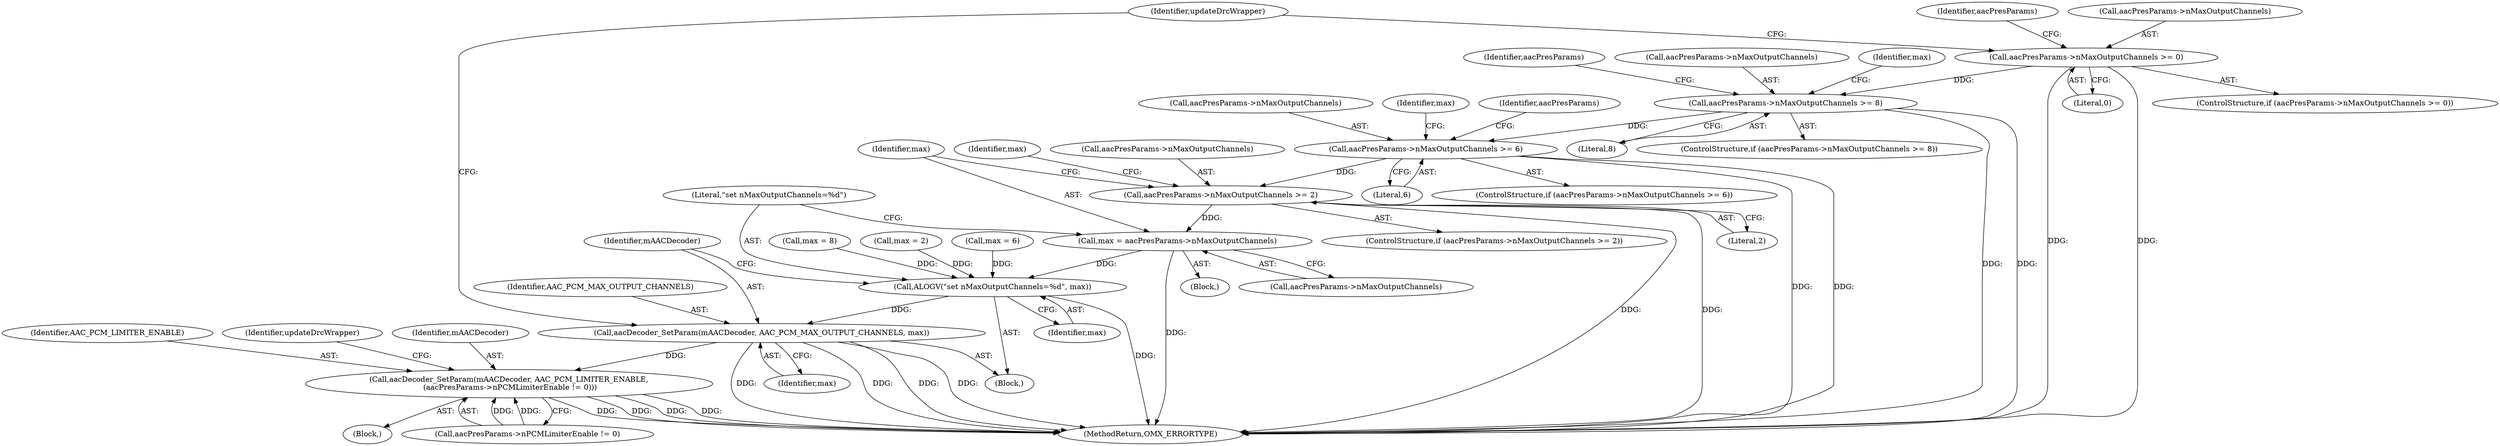 digraph "0_Android_295c883fe3105b19bcd0f9e07d54c6b589fc5bff_1@pointer" {
"1000215" [label="(Call,aacPresParams->nMaxOutputChannels >= 8)"];
"1000207" [label="(Call,aacPresParams->nMaxOutputChannels >= 0)"];
"1000226" [label="(Call,aacPresParams->nMaxOutputChannels >= 6)"];
"1000237" [label="(Call,aacPresParams->nMaxOutputChannels >= 2)"];
"1000248" [label="(Call,max = aacPresParams->nMaxOutputChannels)"];
"1000253" [label="(Call,ALOGV(\"set nMaxOutputChannels=%d\", max))"];
"1000256" [label="(Call,aacDecoder_SetParam(mAACDecoder, AAC_PCM_MAX_OUTPUT_CHANNELS, max))"];
"1000371" [label="(Call,aacDecoder_SetParam(mAACDecoder, AAC_PCM_LIMITER_ENABLE,\n (aacPresParams->nPCMLimiterEnable != 0)))"];
"1000241" [label="(Literal,2)"];
"1000206" [label="(ControlStructure,if (aacPresParams->nMaxOutputChannels >= 0))"];
"1000208" [label="(Call,aacPresParams->nMaxOutputChannels)"];
"1000228" [label="(Identifier,aacPresParams)"];
"1000236" [label="(ControlStructure,if (aacPresParams->nMaxOutputChannels >= 2))"];
"1000211" [label="(Literal,0)"];
"1000230" [label="(Literal,6)"];
"1000247" [label="(Block,)"];
"1000233" [label="(Identifier,max)"];
"1000225" [label="(ControlStructure,if (aacPresParams->nMaxOutputChannels >= 6))"];
"1000216" [label="(Call,aacPresParams->nMaxOutputChannels)"];
"1000255" [label="(Identifier,max)"];
"1000239" [label="(Identifier,aacPresParams)"];
"1000222" [label="(Identifier,max)"];
"1000372" [label="(Identifier,mAACDecoder)"];
"1000373" [label="(Identifier,AAC_PCM_LIMITER_ENABLE)"];
"1000232" [label="(Call,max = 6)"];
"1000380" [label="(Identifier,updateDrcWrapper)"];
"1000221" [label="(Call,max = 8)"];
"1000248" [label="(Call,max = aacPresParams->nMaxOutputChannels)"];
"1000371" [label="(Call,aacDecoder_SetParam(mAACDecoder, AAC_PCM_LIMITER_ENABLE,\n (aacPresParams->nPCMLimiterEnable != 0)))"];
"1000219" [label="(Literal,8)"];
"1000215" [label="(Call,aacPresParams->nMaxOutputChannels >= 8)"];
"1000238" [label="(Call,aacPresParams->nMaxOutputChannels)"];
"1000259" [label="(Identifier,max)"];
"1000214" [label="(ControlStructure,if (aacPresParams->nMaxOutputChannels >= 8))"];
"1000212" [label="(Block,)"];
"1000253" [label="(Call,ALOGV(\"set nMaxOutputChannels=%d\", max))"];
"1000227" [label="(Call,aacPresParams->nMaxOutputChannels)"];
"1000258" [label="(Identifier,AAC_PCM_MAX_OUTPUT_CHANNELS)"];
"1000249" [label="(Identifier,max)"];
"1000237" [label="(Call,aacPresParams->nMaxOutputChannels >= 2)"];
"1000262" [label="(Identifier,updateDrcWrapper)"];
"1000370" [label="(Block,)"];
"1000244" [label="(Identifier,max)"];
"1000226" [label="(Call,aacPresParams->nMaxOutputChannels >= 6)"];
"1000256" [label="(Call,aacDecoder_SetParam(mAACDecoder, AAC_PCM_MAX_OUTPUT_CHANNELS, max))"];
"1000217" [label="(Identifier,aacPresParams)"];
"1000374" [label="(Call,aacPresParams->nPCMLimiterEnable != 0)"];
"1000250" [label="(Call,aacPresParams->nMaxOutputChannels)"];
"1000243" [label="(Call,max = 2)"];
"1000254" [label="(Literal,\"set nMaxOutputChannels=%d\")"];
"1000257" [label="(Identifier,mAACDecoder)"];
"1000207" [label="(Call,aacPresParams->nMaxOutputChannels >= 0)"];
"1000416" [label="(MethodReturn,OMX_ERRORTYPE)"];
"1000215" -> "1000214"  [label="AST: "];
"1000215" -> "1000219"  [label="CFG: "];
"1000216" -> "1000215"  [label="AST: "];
"1000219" -> "1000215"  [label="AST: "];
"1000222" -> "1000215"  [label="CFG: "];
"1000228" -> "1000215"  [label="CFG: "];
"1000215" -> "1000416"  [label="DDG: "];
"1000215" -> "1000416"  [label="DDG: "];
"1000207" -> "1000215"  [label="DDG: "];
"1000215" -> "1000226"  [label="DDG: "];
"1000207" -> "1000206"  [label="AST: "];
"1000207" -> "1000211"  [label="CFG: "];
"1000208" -> "1000207"  [label="AST: "];
"1000211" -> "1000207"  [label="AST: "];
"1000217" -> "1000207"  [label="CFG: "];
"1000262" -> "1000207"  [label="CFG: "];
"1000207" -> "1000416"  [label="DDG: "];
"1000207" -> "1000416"  [label="DDG: "];
"1000226" -> "1000225"  [label="AST: "];
"1000226" -> "1000230"  [label="CFG: "];
"1000227" -> "1000226"  [label="AST: "];
"1000230" -> "1000226"  [label="AST: "];
"1000233" -> "1000226"  [label="CFG: "];
"1000239" -> "1000226"  [label="CFG: "];
"1000226" -> "1000416"  [label="DDG: "];
"1000226" -> "1000416"  [label="DDG: "];
"1000226" -> "1000237"  [label="DDG: "];
"1000237" -> "1000236"  [label="AST: "];
"1000237" -> "1000241"  [label="CFG: "];
"1000238" -> "1000237"  [label="AST: "];
"1000241" -> "1000237"  [label="AST: "];
"1000244" -> "1000237"  [label="CFG: "];
"1000249" -> "1000237"  [label="CFG: "];
"1000237" -> "1000416"  [label="DDG: "];
"1000237" -> "1000416"  [label="DDG: "];
"1000237" -> "1000248"  [label="DDG: "];
"1000248" -> "1000247"  [label="AST: "];
"1000248" -> "1000250"  [label="CFG: "];
"1000249" -> "1000248"  [label="AST: "];
"1000250" -> "1000248"  [label="AST: "];
"1000254" -> "1000248"  [label="CFG: "];
"1000248" -> "1000416"  [label="DDG: "];
"1000248" -> "1000253"  [label="DDG: "];
"1000253" -> "1000212"  [label="AST: "];
"1000253" -> "1000255"  [label="CFG: "];
"1000254" -> "1000253"  [label="AST: "];
"1000255" -> "1000253"  [label="AST: "];
"1000257" -> "1000253"  [label="CFG: "];
"1000253" -> "1000416"  [label="DDG: "];
"1000232" -> "1000253"  [label="DDG: "];
"1000221" -> "1000253"  [label="DDG: "];
"1000243" -> "1000253"  [label="DDG: "];
"1000253" -> "1000256"  [label="DDG: "];
"1000256" -> "1000212"  [label="AST: "];
"1000256" -> "1000259"  [label="CFG: "];
"1000257" -> "1000256"  [label="AST: "];
"1000258" -> "1000256"  [label="AST: "];
"1000259" -> "1000256"  [label="AST: "];
"1000262" -> "1000256"  [label="CFG: "];
"1000256" -> "1000416"  [label="DDG: "];
"1000256" -> "1000416"  [label="DDG: "];
"1000256" -> "1000416"  [label="DDG: "];
"1000256" -> "1000416"  [label="DDG: "];
"1000256" -> "1000371"  [label="DDG: "];
"1000371" -> "1000370"  [label="AST: "];
"1000371" -> "1000374"  [label="CFG: "];
"1000372" -> "1000371"  [label="AST: "];
"1000373" -> "1000371"  [label="AST: "];
"1000374" -> "1000371"  [label="AST: "];
"1000380" -> "1000371"  [label="CFG: "];
"1000371" -> "1000416"  [label="DDG: "];
"1000371" -> "1000416"  [label="DDG: "];
"1000371" -> "1000416"  [label="DDG: "];
"1000371" -> "1000416"  [label="DDG: "];
"1000374" -> "1000371"  [label="DDG: "];
"1000374" -> "1000371"  [label="DDG: "];
}
